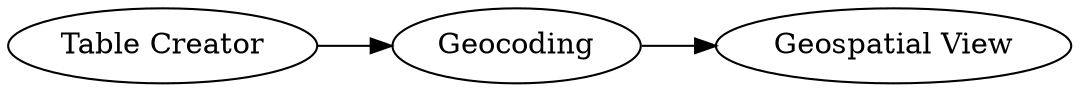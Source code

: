 digraph {
	2 -> 3
	1 -> 2
	1 [label="Table Creator"]
	3 [label="Geospatial View"]
	2 [label=Geocoding]
	rankdir=LR
}
